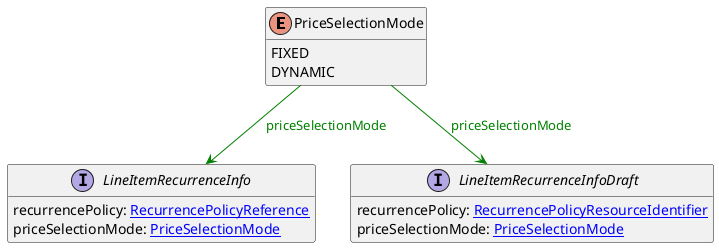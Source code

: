 @startuml

hide methods
enum PriceSelectionMode {
    FIXED
    DYNAMIC
}
interface LineItemRecurrenceInfo [[LineItemRecurrenceInfo.svg]]  {
    recurrencePolicy: [[RecurrencePolicyReference.svg RecurrencePolicyReference]]
    priceSelectionMode: [[PriceSelectionMode.svg PriceSelectionMode]]
}
interface LineItemRecurrenceInfoDraft [[LineItemRecurrenceInfoDraft.svg]]  {
    recurrencePolicy: [[RecurrencePolicyResourceIdentifier.svg RecurrencePolicyResourceIdentifier]]
    priceSelectionMode: [[PriceSelectionMode.svg PriceSelectionMode]]
}
PriceSelectionMode --> LineItemRecurrenceInfo #green;text:green : "priceSelectionMode"
PriceSelectionMode --> LineItemRecurrenceInfoDraft #green;text:green : "priceSelectionMode"
@enduml
